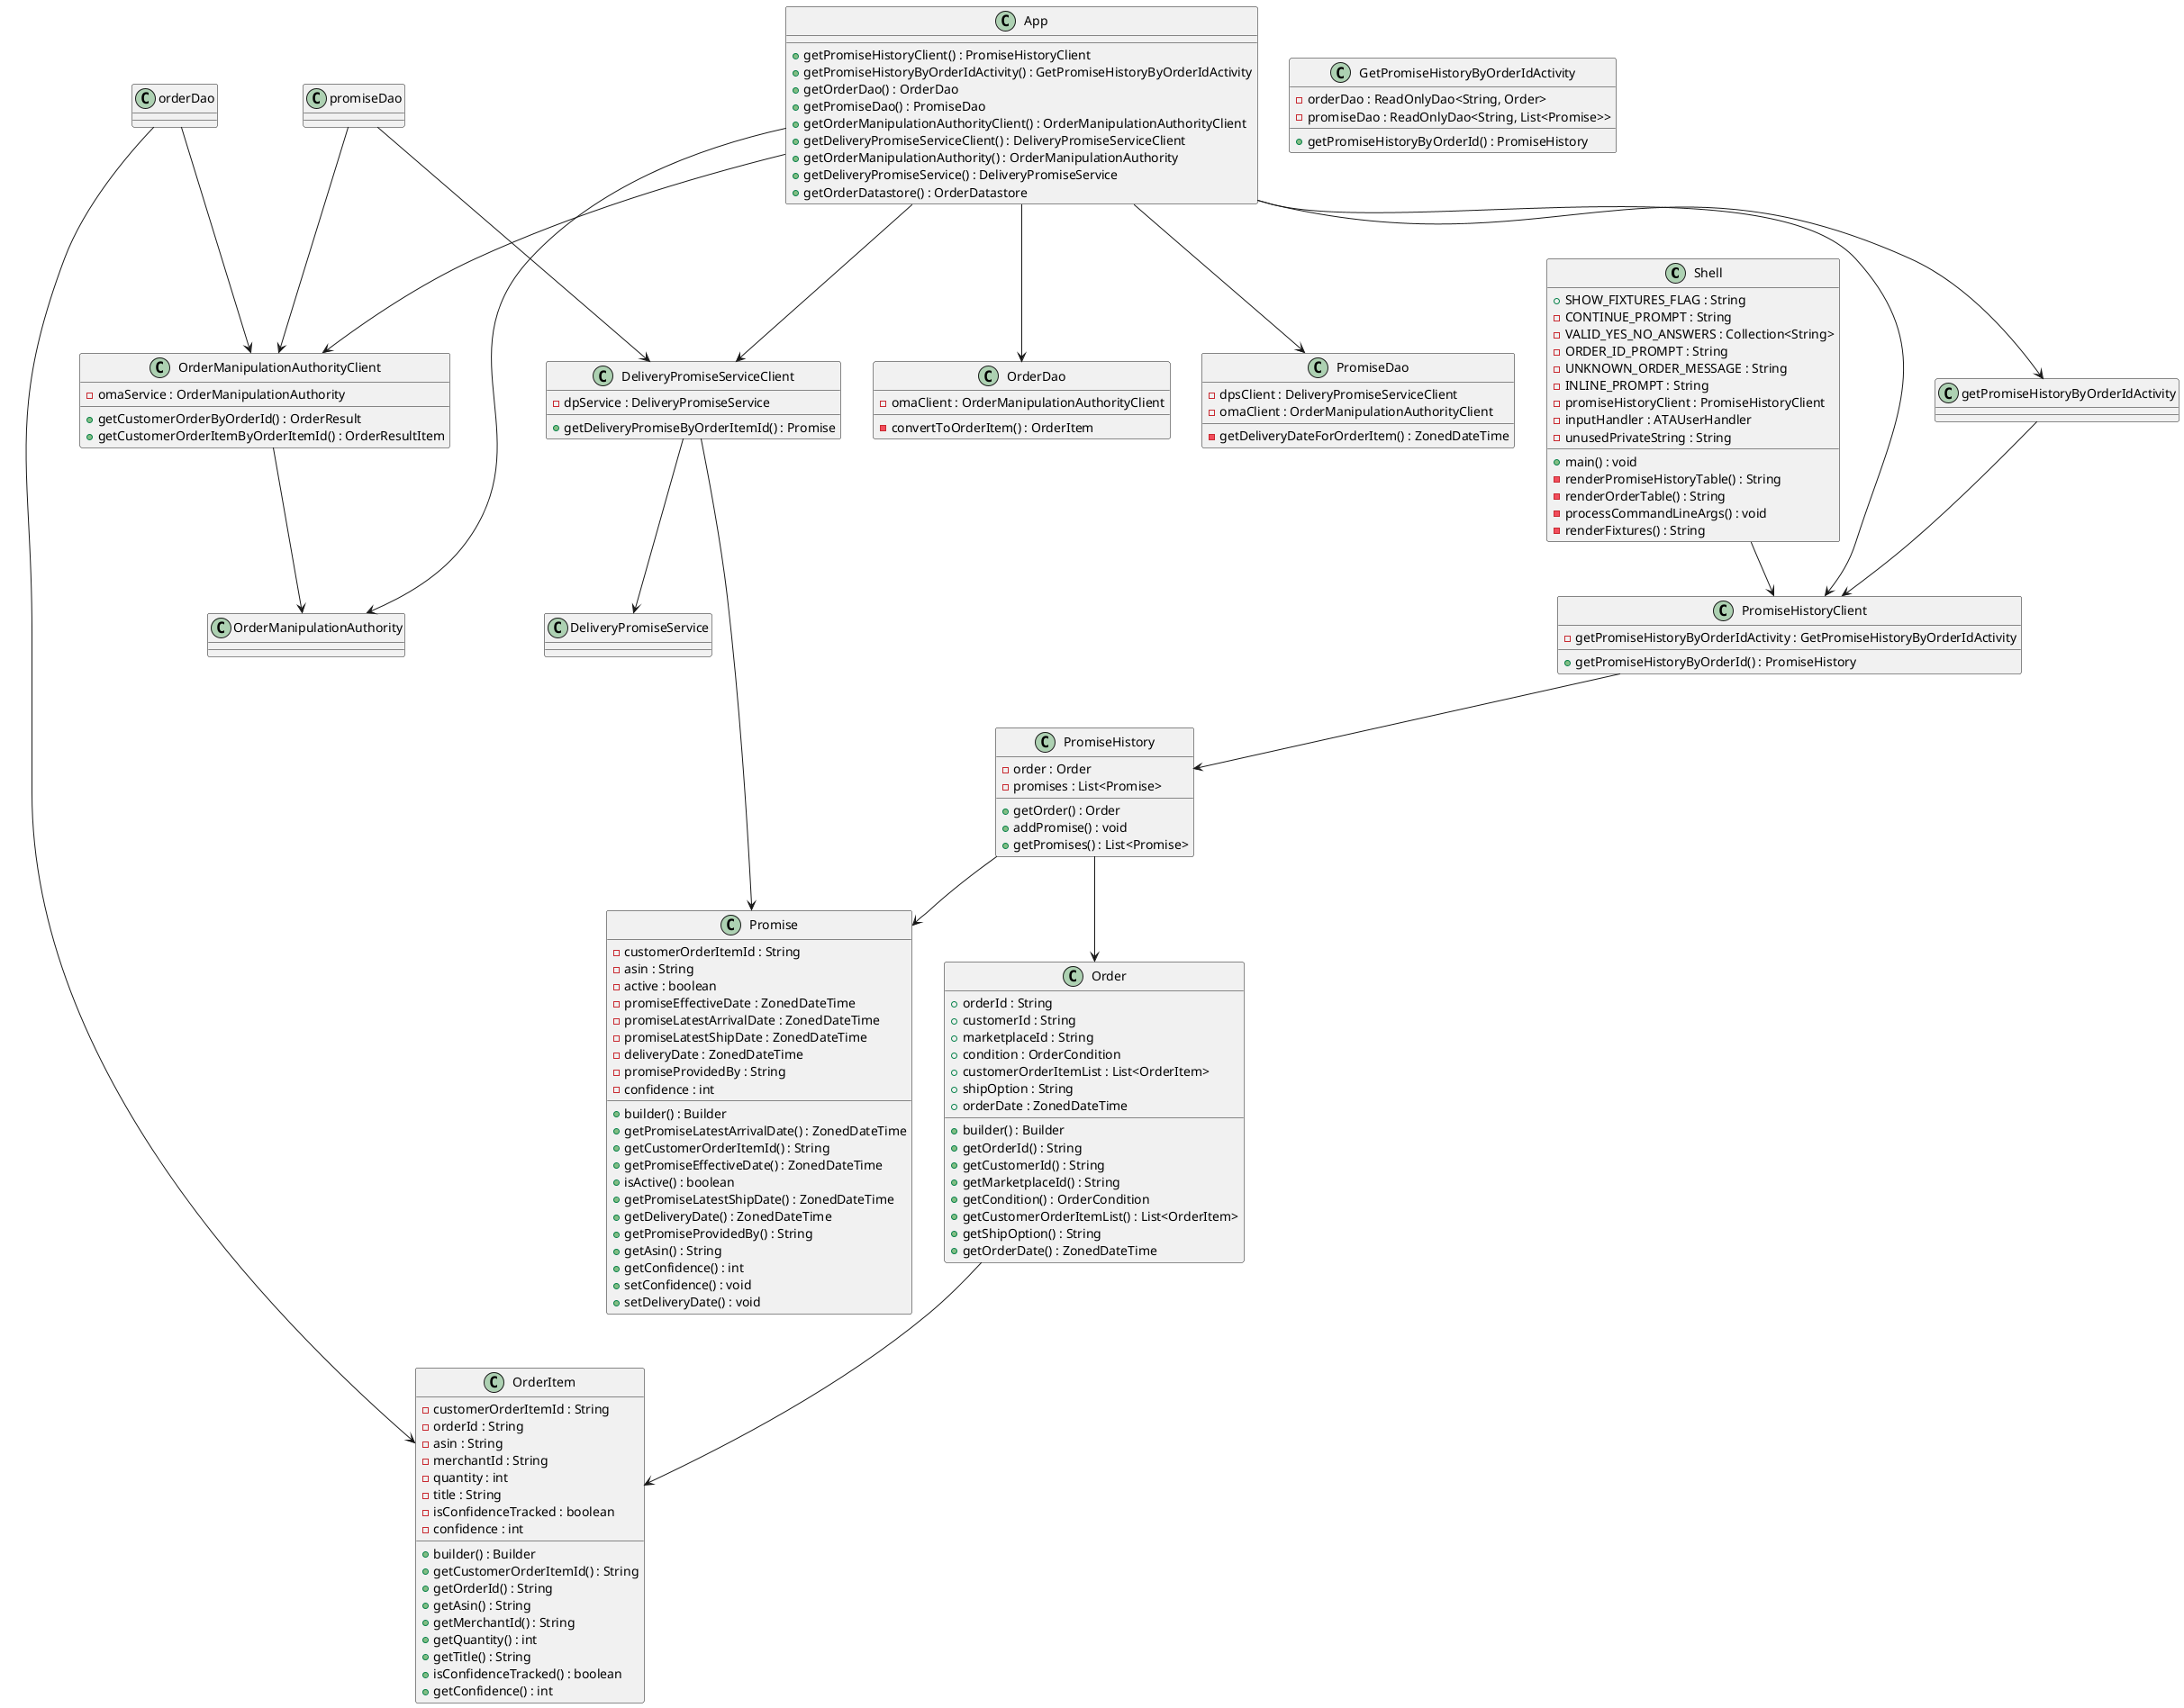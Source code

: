 @startuml
'https://plantuml.com/class-diagram

class Shell {
    + SHOW_FIXTURES_FLAG : String
    - CONTINUE_PROMPT : String
    - VALID_YES_NO_ANSWERS : Collection<String>
    - ORDER_ID_PROMPT : String
    - UNKNOWN_ORDER_MESSAGE : String
    - INLINE_PROMPT : String
    - promiseHistoryClient : PromiseHistoryClient
    - inputHandler : ATAUserHandler
    - unusedPrivateString : String

    + main() : void
    - renderPromiseHistoryTable() : String
    - renderOrderTable() : String
    - processCommandLineArgs() : void
    - renderFixtures() : String
}

class App {
    + getPromiseHistoryClient() : PromiseHistoryClient
    + getPromiseHistoryByOrderIdActivity() : GetPromiseHistoryByOrderIdActivity
    + getOrderDao() : OrderDao
    + getPromiseDao() : PromiseDao
    + getOrderManipulationAuthorityClient() : OrderManipulationAuthorityClient
    + getDeliveryPromiseServiceClient() : DeliveryPromiseServiceClient
    + getOrderManipulationAuthority() : OrderManipulationAuthority
    + getDeliveryPromiseService() : DeliveryPromiseService
    + getOrderDatastore() : OrderDatastore
}

class  GetPromiseHistoryByOrderIdActivity {
    - orderDao : ReadOnlyDao<String, Order>
    - promiseDao : ReadOnlyDao<String, List<Promise>>

    + getPromiseHistoryByOrderId() : PromiseHistory
}

class OrderDao {
    - omaClient : OrderManipulationAuthorityClient

    - convertToOrderItem() : OrderItem
}

class PromiseDao {
    - dpsClient : DeliveryPromiseServiceClient
    - omaClient : OrderManipulationAuthorityClient

    - getDeliveryDateForOrderItem() : ZonedDateTime
}

class DeliveryPromiseServiceClient {
    - dpService : DeliveryPromiseService

    + getDeliveryPromiseByOrderItemId() : Promise
}

class OrderManipulationAuthorityClient {
    - omaService : OrderManipulationAuthority

    + getCustomerOrderByOrderId() : OrderResult
    + getCustomerOrderItemByOrderItemId() : OrderResultItem
}

class PromiseHistoryClient {
    - getPromiseHistoryByOrderIdActivity : GetPromiseHistoryByOrderIdActivity

    + getPromiseHistoryByOrderId() : PromiseHistory
}

class Order {
    + orderId : String
    + customerId : String
    + marketplaceId : String
    + condition : OrderCondition
    + customerOrderItemList : List<OrderItem>
    + shipOption : String
    + orderDate : ZonedDateTime

    + builder() : Builder
    + getOrderId() : String
    + getCustomerId() : String
    + getMarketplaceId() : String
    + getCondition() : OrderCondition
    + getCustomerOrderItemList() : List<OrderItem>
    + getShipOption() : String
    + getOrderDate() : ZonedDateTime
}

class OrderItem {
    - customerOrderItemId : String
    - orderId : String
    - asin : String
    - merchantId : String
    - quantity : int
    - title : String
    - isConfidenceTracked : boolean
    - confidence : int

    + builder() : Builder
    + getCustomerOrderItemId() : String
    + getOrderId() : String
    + getAsin() : String
    + getMerchantId() : String
    + getQuantity() : int
    + getTitle() : String
    + isConfidenceTracked() : boolean
    + getConfidence() : int
}

class Promise {
    - customerOrderItemId : String
    - asin : String
    - active : boolean
    - promiseEffectiveDate : ZonedDateTime
    - promiseLatestArrivalDate : ZonedDateTime
    - promiseLatestShipDate : ZonedDateTime
    - deliveryDate : ZonedDateTime
    - promiseProvidedBy : String
    - confidence : int

    + builder() : Builder
    + getPromiseLatestArrivalDate() : ZonedDateTime
    + getCustomerOrderItemId() : String
    + getPromiseEffectiveDate() : ZonedDateTime
    + isActive() : boolean
    + getPromiseLatestShipDate() : ZonedDateTime
    + getDeliveryDate() : ZonedDateTime
    + getPromiseProvidedBy() : String
    + getAsin() : String
    + getConfidence() : int
    + setConfidence() : void
    + setDeliveryDate() : void
}

class PromiseHistory {
    - order : Order
    - promises : List<Promise>

    + getOrder() : Order
    + addPromise() : void
    + getPromises() : List<Promise>
}

Shell --> PromiseHistoryClient
App --> PromiseHistoryClient
App --> getPromiseHistoryByOrderIdActivity
App --> OrderDao
App --> PromiseDao
App --> OrderManipulationAuthorityClient
App --> DeliveryPromiseServiceClient
App --> OrderManipulationAuthority
getPromiseHistoryByOrderIdActivity --> PromiseHistoryClient
orderDao --> OrderManipulationAuthorityClient
orderDao --> OrderItem
promiseDao --> DeliveryPromiseServiceClient
promiseDao --> OrderManipulationAuthorityClient
DeliveryPromiseServiceClient --> DeliveryPromiseService
OrderManipulationAuthorityClient --> OrderManipulationAuthority
DeliveryPromiseServiceClient --> Promise
PromiseHistoryClient --> PromiseHistory
Order --> OrderItem
PromiseHistory --> Order
PromiseHistory --> Promise

@enduml